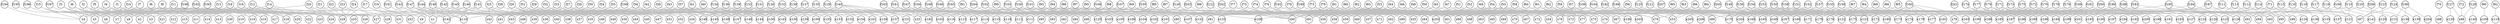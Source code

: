 graph Ammonia {
overlap=scale;
// Steady State ammonia process with DOF = -1
node[shape=circle,fixedsize=1]
edge[color="gray", style="setlinewidth(2)"]

f1--x2	f1--x3	f1--x4	f1--x5	f1--x6	f1--x7	f1--x8	f1--x10	
f2--x2	f2--x3	f2--x4	f2--x5	f2--x6	f2--x7	f2--x8	f2--x11	
f3--x2	f3--x3	f3--x4	f3--x5	f3--x6	f3--x7	f3--x8	f3--x12	
f4--x2	f4--x3	f4--x4	f4--x5	f4--x6	f4--x7	f4--x8	f4--x13	
f5--x2	f5--x3	f5--x4	f5--x5	f5--x6	f5--x7	f5--x8	f5--x14	
f6--x2	f6--x3	f6--x4	f6--x5	f6--x6	f6--x7	f6--x8	f6--x15	
f7--x2	f7--x3	f7--x4	f7--x5	f7--x6	f7--x7	f7--x8	f7--x16	
f8--x2	f8--x3	f8--x4	f8--x5	f8--x6	f8--x7	f8--x8	f8--x17	
f9--x2	f9--x3	f9--x4	f9--x5	f9--x6	f9--x7	f9--x8	f9--x18	
f10--x2	f10--x3	f10--x4	f10--x5	f10--x6	f10--x7	f10--x8	f10--x19	
f11--x2	f11--x3	f11--x4	f11--x5	f11--x6	f11--x7	f11--x8	f11--x20	
f12--x2	f12--x3	f12--x9	f12--x10	f12--x11	f12--x12	f12--x13	f12--x14	f12--x15	f12--x16	f12--x17	f12--x18	f12--x19	f12--x20	
f13--x2	f13--x3	f13--x11	f13--x12	f13--x13	f13--x14	f13--x15	f13--x21	
f14--x2	f14--x3	f14--x16	f14--x17	f14--x18	f14--x19	f14--x20	f14--x22	
f15--x4	f15--x5	f15--x6	f15--x7	f15--x8	f15--x28	
f16--x2	f16--x3	f16--x10	f16--x11	f16--x12	f16--x13	f16--x14	f16--x15	f16--x16	f16--x17	f16--x18	f16--x19	f16--x20	f16--x30	
f17--x1	f17--x28	f17--x31	
f18--x2	f18--x3	f18--x10	f18--x11	f18--x12	f18--x13	f18--x14	f18--x15	f18--x16	f18--x17	f18--x18	f18--x19	f18--x20	f18--x29	
f19--x1	f19--x29	f19--x32	
f20--x4	f20--x23	f20--x28	
f21--x5	f21--x24	f21--x28	
f22--x6	f22--x25	f22--x28	
f23--x7	f23--x26	f23--x28	
f24--x8	f24--x27	f24--x28	
f25--x35	f25--x36	f25--x37	f25--x38	f25--x39	f25--x40	f25--x41	f25--x42	
f26--x35	f26--x36	f26--x37	f26--x38	f26--x39	f26--x40	f26--x41	f26--x43	
f27--x35	f27--x36	f27--x37	f27--x38	f27--x39	f27--x40	f27--x41	f27--x44	
f28--x35	f28--x36	f28--x37	f28--x38	f28--x39	f28--x40	f28--x41	f28--x45	
f29--x35	f29--x36	f29--x37	f29--x38	f29--x39	f29--x40	f29--x41	f29--x46	
f30--x35	f30--x36	f30--x37	f30--x38	f30--x39	f30--x40	f30--x41	f30--x47	
f31--x35	f31--x36	f31--x37	f31--x38	f31--x39	f31--x40	f31--x41	f31--x48	
f32--x35	f32--x36	f32--x37	f32--x38	f32--x39	f32--x40	f32--x41	f32--x49	
f33--x35	f33--x36	f33--x37	f33--x38	f33--x39	f33--x40	f33--x41	f33--x50	
f34--x35	f34--x36	f34--x37	f34--x38	f34--x39	f34--x40	f34--x41	f34--x51	
f35--x35	f35--x36	f35--x37	f35--x38	f35--x39	f35--x40	f35--x41	f35--x52	
f36--x34	f36--x35	f36--x41	f36--x42	f36--x43	f36--x44	f36--x45	f36--x46	f36--x47	f36--x48	f36--x49	f36--x50	f36--x51	f36--x52	
f37--x34	f37--x35	f37--x36	f37--x37	f37--x38	f37--x39	f37--x40	f37--x143	f37--x144	f37--x145	f37--x146	f37--x147	f37--x148	f37--x149	
f38--x33	f38--x142	
f39--x36	f39--x145	
f40--x37	f40--x146	
f41--x38	f41--x147	
f42--x39	f42--x148	
f43--x40	f43--x149	
f44--x55	f44--x56	f44--x57	f44--x58	f44--x59	f44--x60	f44--x61	f44--x62	
f45--x55	f45--x56	f45--x57	f45--x58	f45--x59	f45--x60	f45--x61	f45--x63	
f46--x55	f46--x56	f46--x57	f46--x58	f46--x59	f46--x60	f46--x61	f46--x64	
f47--x55	f47--x56	f47--x57	f47--x58	f47--x59	f47--x60	f47--x61	f47--x65	
f48--x55	f48--x56	f48--x57	f48--x58	f48--x59	f48--x60	f48--x61	f48--x66	
f49--x55	f49--x56	f49--x57	f49--x58	f49--x59	f49--x60	f49--x61	f49--x67	
f50--x55	f50--x56	f50--x57	f50--x58	f50--x59	f50--x60	f50--x61	f50--x68	
f51--x55	f51--x56	f51--x57	f51--x58	f51--x59	f51--x60	f51--x61	f51--x69	
f52--x55	f52--x56	f52--x57	f52--x58	f52--x59	f52--x60	f52--x61	f52--x70	
f53--x55	f53--x56	f53--x57	f53--x58	f53--x59	f53--x60	f53--x61	f53--x71	
f54--x55	f54--x56	f54--x57	f54--x58	f54--x59	f54--x60	f54--x61	f54--x72	
f55--x54	f55--x55	f55--x61	f55--x62	f55--x63	f55--x64	f55--x65	f55--x66	f55--x67	f55--x68	f55--x69	f55--x70	f55--x71	f55--x72	
f56--x53	f56--x61	f56--x162	f56--x170	
f57--x53	f57--x73	f57--x74	f57--x75	f57--x76	f57--x77	f57--x162	
f58--x56	f58--x73	f58--x74	f58--x75	f58--x76	f58--x77	
f59--x57	f59--x73	f59--x74	f59--x75	f59--x76	f59--x77	
f60--x58	f60--x73	f60--x74	f60--x75	f60--x76	f60--x77	
f61--x59	f61--x73	f61--x74	f61--x75	f61--x76	f61--x77	
f62--x60	f62--x73	f62--x74	f62--x75	f62--x76	f62--x77	
f63--x55	f63--x164	
f64--x73	f64--x78	f64--x165	f64--x166	
f65--x74	f65--x78	f65--x166	
f66--x75	f66--x78	f66--x166	f66--x167	
f67--x76	f67--x78	f67--x166	f67--x168	
f68--x77	f68--x78	f68--x166	f68--x169	
f69--x80	f69--x81	f69--x82	f69--x83	f69--x84	f69--x85	f69--x86	f69--x87	
f70--x88	
f71--x90	f71--x91	f71--x92	f71--x93	f71--x94	f71--x95	f71--x96	f71--x97	
f72--x98	
f73--x56	f73--x57	f73--x58	f73--x59	f73--x60	f73--x90	f73--x91	f73--x99	
f74--x56	f74--x57	f74--x58	f74--x59	f74--x60	f74--x82	f74--x90	f74--x91	
f75--x56	f75--x57	f75--x58	f75--x59	f75--x60	f75--x83	f75--x90	f75--x91	
f76--x56	f76--x57	f76--x58	f76--x59	f76--x60	f76--x84	f76--x90	f76--x91	
f77--x56	f77--x57	f77--x58	f77--x59	f77--x60	f77--x85	f77--x90	f77--x91	
f78--x56	f78--x57	f78--x58	f78--x59	f78--x60	f78--x86	f78--x90	f78--x91	
f79--x56	f79--x57	f79--x58	f79--x59	f79--x60	f79--x90	f79--x91	f79--x92	
f80--x56	f80--x57	f80--x58	f80--x59	f80--x60	f80--x90	f80--x91	f80--x93	
f81--x56	f81--x57	f81--x58	f81--x59	f81--x60	f81--x90	f81--x91	f81--x94	
f82--x56	f82--x57	f82--x58	f82--x59	f82--x60	f82--x90	f82--x91	f82--x95	
f83--x56	f83--x57	f83--x58	f83--x59	f83--x60	f83--x90	f83--x91	f83--x96	
f84--x53	f84--x79	f84--x89	
f85--x53	f85--x89	f85--x99	
f86--x53	f86--x61	f86--x79	f86--x87	f86--x89	f86--x97	f86--x205	
f87--x80	f87--x90	
f88--x81	f88--x91	
f89--x101	f89--x102	f89--x103	f89--x104	f89--x105	f89--x106	f89--x107	f89--x108	
f90--x109	
f91--x111	f91--x112	f91--x113	f91--x114	f91--x115	f91--x116	f91--x117	f91--x118	
f92--x119	
f93--x82	f93--x83	f93--x84	f93--x85	f93--x86	f93--x111	f93--x112	f93--x120	
f94--x82	f94--x83	f94--x84	f94--x85	f94--x86	f94--x103	f94--x111	f94--x112	
f95--x82	f95--x83	f95--x84	f95--x85	f95--x86	f95--x104	f95--x111	f95--x112	
f96--x82	f96--x83	f96--x84	f96--x85	f96--x86	f96--x105	f96--x111	f96--x112	
f97--x82	f97--x83	f97--x84	f97--x85	f97--x86	f97--x106	f97--x111	f97--x112	
f98--x82	f98--x83	f98--x84	f98--x85	f98--x86	f98--x107	f98--x111	f98--x112	
f99--x82	f99--x83	f99--x84	f99--x85	f99--x86	f99--x111	f99--x112	f99--x113	
f100--x82	f100--x83	f100--x84	f100--x85	f100--x86	f100--x111	f100--x112	f100--x114	
f101--x82	f101--x83	f101--x84	f101--x85	f101--x86	f101--x111	f101--x112	f101--x115	
f102--x82	f102--x83	f102--x84	f102--x85	f102--x86	f102--x111	f102--x112	f102--x116	
f103--x82	f103--x83	f103--x84	f103--x85	f103--x86	f103--x111	f103--x112	f103--x117	
f104--x79	f104--x100	f104--x110	
f105--x79	f105--x110	f105--x120	
f106--x79	f106--x87	f106--x100	f106--x108	f106--x110	f106--x118	f106--x206	
f107--x101	f107--x111	
f108--x102	f108--x112	
f109--x89	f109--x121	f109--x141	
f110--x89	f110--x121	f110--x131	
f111--x92	f111--x124	
f112--x93	f112--x125	
f113--x94	f113--x126	
f114--x95	f114--x127	
f115--x96	f115--x128	
f116--x92	f116--x134	
f117--x93	f117--x135	
f118--x94	f118--x136	
f119--x95	f119--x137	
f120--x96	f120--x138	
f121--x91	f121--x123	
f122--x91	f122--x133	
f123--x97	f123--x129	
f124--x97	f124--x139	
f125--x90	f125--x122	
f126--x90	f126--x132	
f127--x98	f127--x130	
f128--x98	f128--x140	
f129--x144	f129--x145	f129--x146	f129--x147	f129--x148	f129--x149	f129--x150	f129--x151	
f130--x144	f130--x145	f130--x146	f130--x147	f130--x148	f130--x149	f130--x150	f130--x152	
f131--x144	f131--x145	f131--x146	f131--x147	f131--x148	f131--x149	f131--x150	f131--x153	
f132--x144	f132--x145	f132--x146	f132--x147	f132--x148	f132--x149	f132--x150	f132--x154	
f133--x144	f133--x145	f133--x146	f133--x147	f133--x148	f133--x149	f133--x150	f133--x155	
f134--x144	f134--x145	f134--x146	f134--x147	f134--x148	f134--x149	f134--x150	f134--x156	
f135--x144	f135--x145	f135--x146	f135--x147	f135--x148	f135--x149	f135--x150	f135--x157	
f136--x144	f136--x145	f136--x146	f136--x147	f136--x148	f136--x149	f136--x150	f136--x158	
f137--x144	f137--x145	f137--x146	f137--x147	f137--x148	f137--x149	f137--x150	f137--x159	
f138--x144	f138--x145	f138--x146	f138--x147	f138--x148	f138--x149	f138--x150	f138--x160	
f139--x144	f139--x145	f139--x146	f139--x147	f139--x148	f139--x149	f139--x150	f139--x161	
f140--x143	f140--x144	f140--x150	f140--x151	f140--x152	f140--x153	f140--x154	f140--x155	f140--x156	f140--x157	f140--x158	f140--x159	f140--x160	f140--x161	
f141--x1	f141--x9	f141--x110	f141--x118	f141--x142	f141--x150	
f142--x3	f142--x144	
f143--x1	f143--x110	f143--x142	
f144--x1	f144--x4	f144--x110	f144--x113	f144--x142	f144--x145	
f145--x1	f145--x5	f145--x110	f145--x114	f145--x142	f145--x146	
f146--x1	f146--x6	f146--x110	f146--x115	f146--x142	f146--x147	
f147--x1	f147--x7	f147--x110	f147--x116	f147--x142	f147--x148	
f148--x1	f148--x8	f148--x110	f148--x117	f148--x142	f148--x149	
f149--x164	f149--x165	f149--x166	f149--x167	f149--x168	f149--x169	f149--x170	f149--x171	
f150--x164	f150--x165	f150--x166	f150--x167	f150--x168	f150--x169	f150--x170	f150--x172	
f151--x164	f151--x165	f151--x166	f151--x167	f151--x168	f151--x169	f151--x170	f151--x173	
f152--x164	f152--x165	f152--x166	f152--x167	f152--x168	f152--x169	f152--x170	f152--x174	
f153--x164	f153--x165	f153--x166	f153--x167	f153--x168	f153--x169	f153--x170	f153--x175	
f154--x164	f154--x165	f154--x166	f154--x167	f154--x168	f154--x169	f154--x170	f154--x176	
f155--x164	f155--x165	f155--x166	f155--x167	f155--x168	f155--x169	f155--x170	f155--x177	
f156--x164	f156--x165	f156--x166	f156--x167	f156--x168	f156--x169	f156--x170	f156--x178	
f157--x164	f157--x165	f157--x166	f157--x167	f157--x168	f157--x169	f157--x170	f157--x179	
f158--x164	f158--x165	f158--x166	f158--x167	f158--x168	f158--x169	f158--x170	f158--x180	
f159--x164	f159--x165	f159--x166	f159--x167	f159--x168	f159--x169	f159--x170	f159--x181	
f160--x163	f160--x164	f160--x170	f160--x171	f160--x172	f160--x173	f160--x174	f160--x175	f160--x176	f160--x177	f160--x178	f160--x179	f160--x180	f160--x181	
f161--x33	f161--x41	f161--x162	f161--x170	f161--x182	f161--x190	
f162--x35	f162--x164	
f163--x33	f163--x162	f163--x182	
f164--x33	f164--x36	f164--x162	f164--x165	f164--x182	f164--x185	
f165--x33	f165--x37	f165--x162	f165--x166	f165--x182	f165--x186	
f166--x33	f166--x38	f166--x162	f166--x167	f166--x182	f166--x187	
f167--x33	f167--x39	f167--x162	f167--x168	f167--x182	f167--x188	
f168--x33	f168--x40	f168--x162	f168--x169	f168--x182	f168--x189	
f169--x184	f169--x185	f169--x186	f169--x187	f169--x188	f169--x189	f169--x190	f169--x191	
f170--x184	f170--x185	f170--x186	f170--x187	f170--x188	f170--x189	f170--x190	f170--x192	
f171--x184	f171--x185	f171--x186	f171--x187	f171--x188	f171--x189	f171--x190	f171--x193	
f172--x184	f172--x185	f172--x186	f172--x187	f172--x188	f172--x189	f172--x190	f172--x194	
f173--x184	f173--x185	f173--x186	f173--x187	f173--x188	f173--x189	f173--x190	f173--x195	
f174--x184	f174--x185	f174--x186	f174--x187	f174--x188	f174--x189	f174--x190	f174--x196	
f175--x184	f175--x185	f175--x186	f175--x187	f175--x188	f175--x189	f175--x190	f175--x197	
f176--x184	f176--x185	f176--x186	f176--x187	f176--x188	f176--x189	f176--x190	f176--x198	
f177--x184	f177--x185	f177--x186	f177--x187	f177--x188	f177--x189	f177--x190	f177--x199	
f178--x184	f178--x185	f178--x186	f178--x187	f178--x188	f178--x189	f178--x190	f178--x200	
f179--x184	f179--x185	f179--x186	f179--x187	f179--x188	f179--x189	f179--x190	f179--x201	
f180--x183	f180--x184	f180--x190	f180--x191	f180--x192	f180--x193	f180--x194	f180--x195	f180--x196	f180--x197	f180--x198	f180--x199	f180--x200	f180--x201	
f181--x122	f181--x123	f181--x124	f181--x125	f181--x126	f181--x127	f181--x128	f181--x183	f181--x184	f181--x185	f181--x186	f181--x187	f181--x188	f181--x189	
f182--x121	f182--x182	
f183--x124	f183--x185	
f184--x125	f184--x186	
f185--x126	f185--x187	
f186--x127	f186--x188	
f187--x128	f187--x189	
f188--x100	f188--x202	f188--x203	
f189--x107	f189--x202	
f190--x131	f190--x138	f190--x204	

/*
191:FEED.Outlet.F.=2000*'lbmol/h'
192:FEED.Outlet.T.=27+273.15*'K'
193:FEED.Outlet.P.=10*'atm'
194:FEED.Outlet.z.(1)=0.74
195:FEED.Outlet.z.(2)=0.24
196:FEED.Outlet.z.(3)=0.01
197:FEED.Outlet.z.(4)=0.01
198:FEED.Outlet.z.(5)=0
199:C101.Outlet.P.=200*'atm'
200:C102.Outlet.P.=200*'atm'
201:R101.X.=0.4
202:F101.OutletV.P.=199*'atm'
203:F101.OutletV.T.=-34+273.15*'K'
204:F102.OutletV.P.=10*'atm'
205:F102.Q.=0*'kJ/h'
206:S101.frac.=0.78
*/

f191--x1	
f192--x2	
f193--x3	
f194--x4	
f195--x5	
f196--x6	
f197--x7	
f198--x8	
f199--x35	
f200--x184	
f201--x78	
f202--x91	
f203--x90	
f204--x112	
f205--x206	
f206--x141

// 79:F101.OutletL.F.
f207--x79
}
